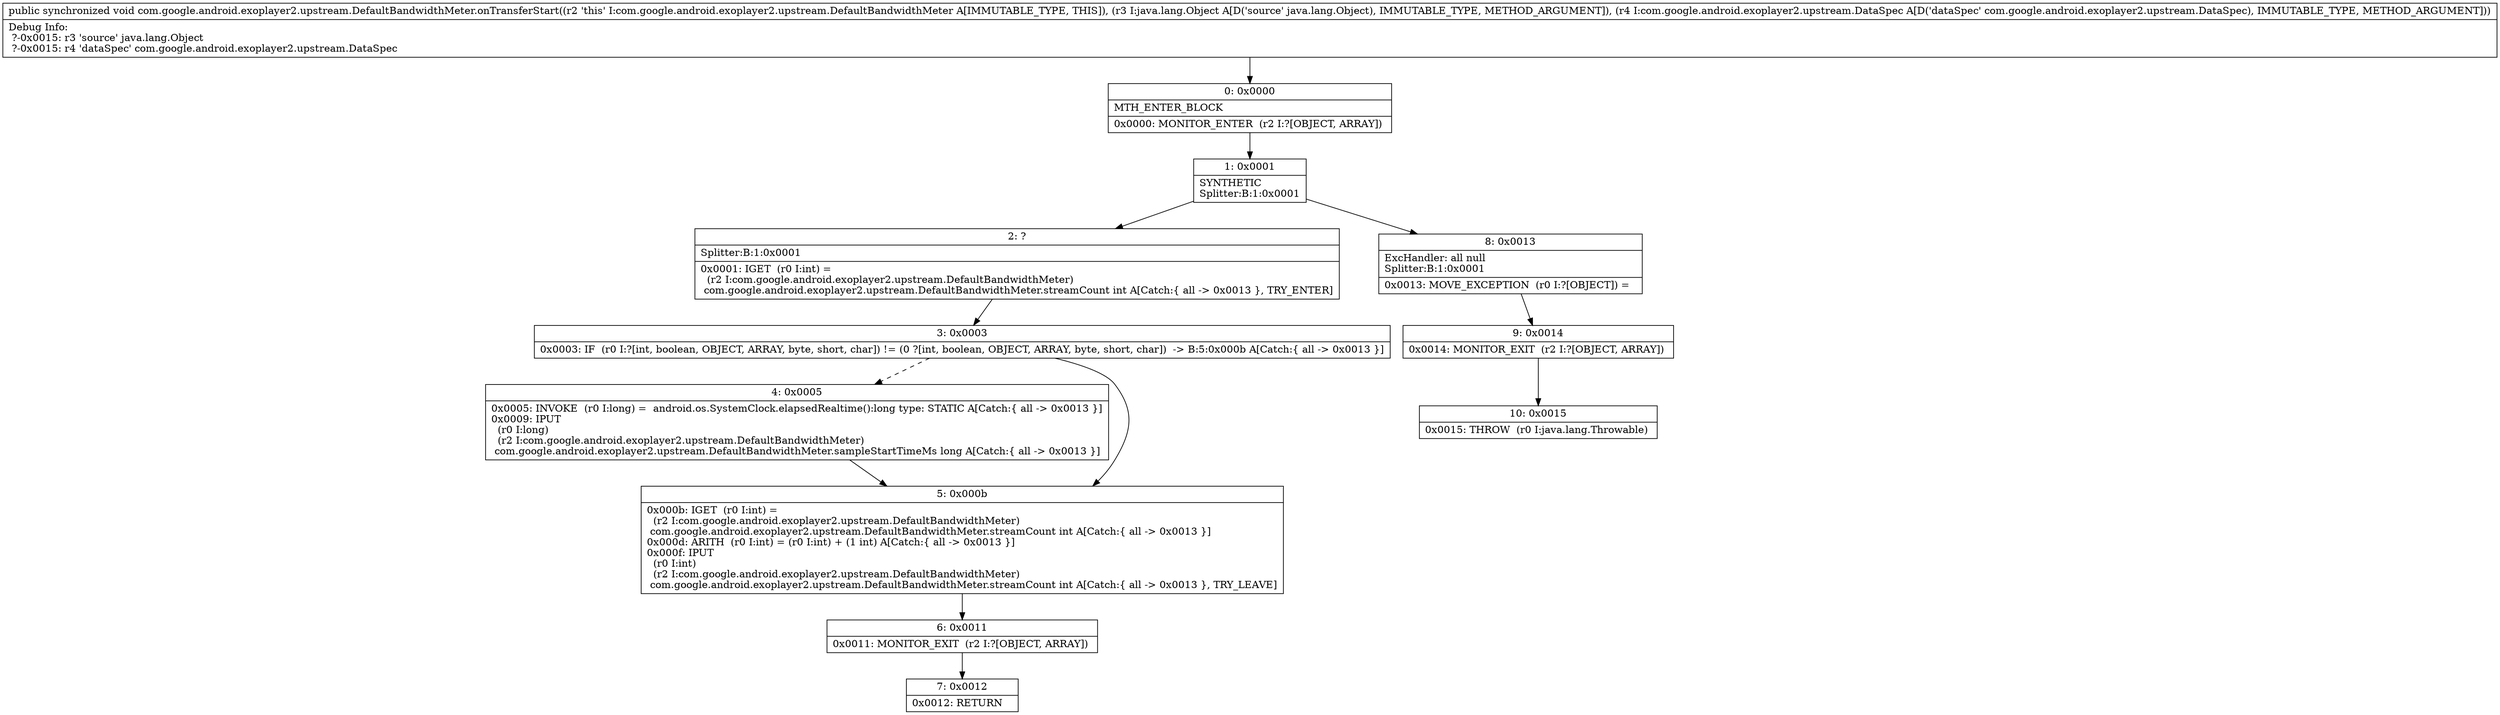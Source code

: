 digraph "CFG forcom.google.android.exoplayer2.upstream.DefaultBandwidthMeter.onTransferStart(Ljava\/lang\/Object;Lcom\/google\/android\/exoplayer2\/upstream\/DataSpec;)V" {
Node_0 [shape=record,label="{0\:\ 0x0000|MTH_ENTER_BLOCK\l|0x0000: MONITOR_ENTER  (r2 I:?[OBJECT, ARRAY]) \l}"];
Node_1 [shape=record,label="{1\:\ 0x0001|SYNTHETIC\lSplitter:B:1:0x0001\l}"];
Node_2 [shape=record,label="{2\:\ ?|Splitter:B:1:0x0001\l|0x0001: IGET  (r0 I:int) = \l  (r2 I:com.google.android.exoplayer2.upstream.DefaultBandwidthMeter)\l com.google.android.exoplayer2.upstream.DefaultBandwidthMeter.streamCount int A[Catch:\{ all \-\> 0x0013 \}, TRY_ENTER]\l}"];
Node_3 [shape=record,label="{3\:\ 0x0003|0x0003: IF  (r0 I:?[int, boolean, OBJECT, ARRAY, byte, short, char]) != (0 ?[int, boolean, OBJECT, ARRAY, byte, short, char])  \-\> B:5:0x000b A[Catch:\{ all \-\> 0x0013 \}]\l}"];
Node_4 [shape=record,label="{4\:\ 0x0005|0x0005: INVOKE  (r0 I:long) =  android.os.SystemClock.elapsedRealtime():long type: STATIC A[Catch:\{ all \-\> 0x0013 \}]\l0x0009: IPUT  \l  (r0 I:long)\l  (r2 I:com.google.android.exoplayer2.upstream.DefaultBandwidthMeter)\l com.google.android.exoplayer2.upstream.DefaultBandwidthMeter.sampleStartTimeMs long A[Catch:\{ all \-\> 0x0013 \}]\l}"];
Node_5 [shape=record,label="{5\:\ 0x000b|0x000b: IGET  (r0 I:int) = \l  (r2 I:com.google.android.exoplayer2.upstream.DefaultBandwidthMeter)\l com.google.android.exoplayer2.upstream.DefaultBandwidthMeter.streamCount int A[Catch:\{ all \-\> 0x0013 \}]\l0x000d: ARITH  (r0 I:int) = (r0 I:int) + (1 int) A[Catch:\{ all \-\> 0x0013 \}]\l0x000f: IPUT  \l  (r0 I:int)\l  (r2 I:com.google.android.exoplayer2.upstream.DefaultBandwidthMeter)\l com.google.android.exoplayer2.upstream.DefaultBandwidthMeter.streamCount int A[Catch:\{ all \-\> 0x0013 \}, TRY_LEAVE]\l}"];
Node_6 [shape=record,label="{6\:\ 0x0011|0x0011: MONITOR_EXIT  (r2 I:?[OBJECT, ARRAY]) \l}"];
Node_7 [shape=record,label="{7\:\ 0x0012|0x0012: RETURN   \l}"];
Node_8 [shape=record,label="{8\:\ 0x0013|ExcHandler: all null\lSplitter:B:1:0x0001\l|0x0013: MOVE_EXCEPTION  (r0 I:?[OBJECT]) =  \l}"];
Node_9 [shape=record,label="{9\:\ 0x0014|0x0014: MONITOR_EXIT  (r2 I:?[OBJECT, ARRAY]) \l}"];
Node_10 [shape=record,label="{10\:\ 0x0015|0x0015: THROW  (r0 I:java.lang.Throwable) \l}"];
MethodNode[shape=record,label="{public synchronized void com.google.android.exoplayer2.upstream.DefaultBandwidthMeter.onTransferStart((r2 'this' I:com.google.android.exoplayer2.upstream.DefaultBandwidthMeter A[IMMUTABLE_TYPE, THIS]), (r3 I:java.lang.Object A[D('source' java.lang.Object), IMMUTABLE_TYPE, METHOD_ARGUMENT]), (r4 I:com.google.android.exoplayer2.upstream.DataSpec A[D('dataSpec' com.google.android.exoplayer2.upstream.DataSpec), IMMUTABLE_TYPE, METHOD_ARGUMENT]))  | Debug Info:\l  ?\-0x0015: r3 'source' java.lang.Object\l  ?\-0x0015: r4 'dataSpec' com.google.android.exoplayer2.upstream.DataSpec\l}"];
MethodNode -> Node_0;
Node_0 -> Node_1;
Node_1 -> Node_2;
Node_1 -> Node_8;
Node_2 -> Node_3;
Node_3 -> Node_4[style=dashed];
Node_3 -> Node_5;
Node_4 -> Node_5;
Node_5 -> Node_6;
Node_6 -> Node_7;
Node_8 -> Node_9;
Node_9 -> Node_10;
}

